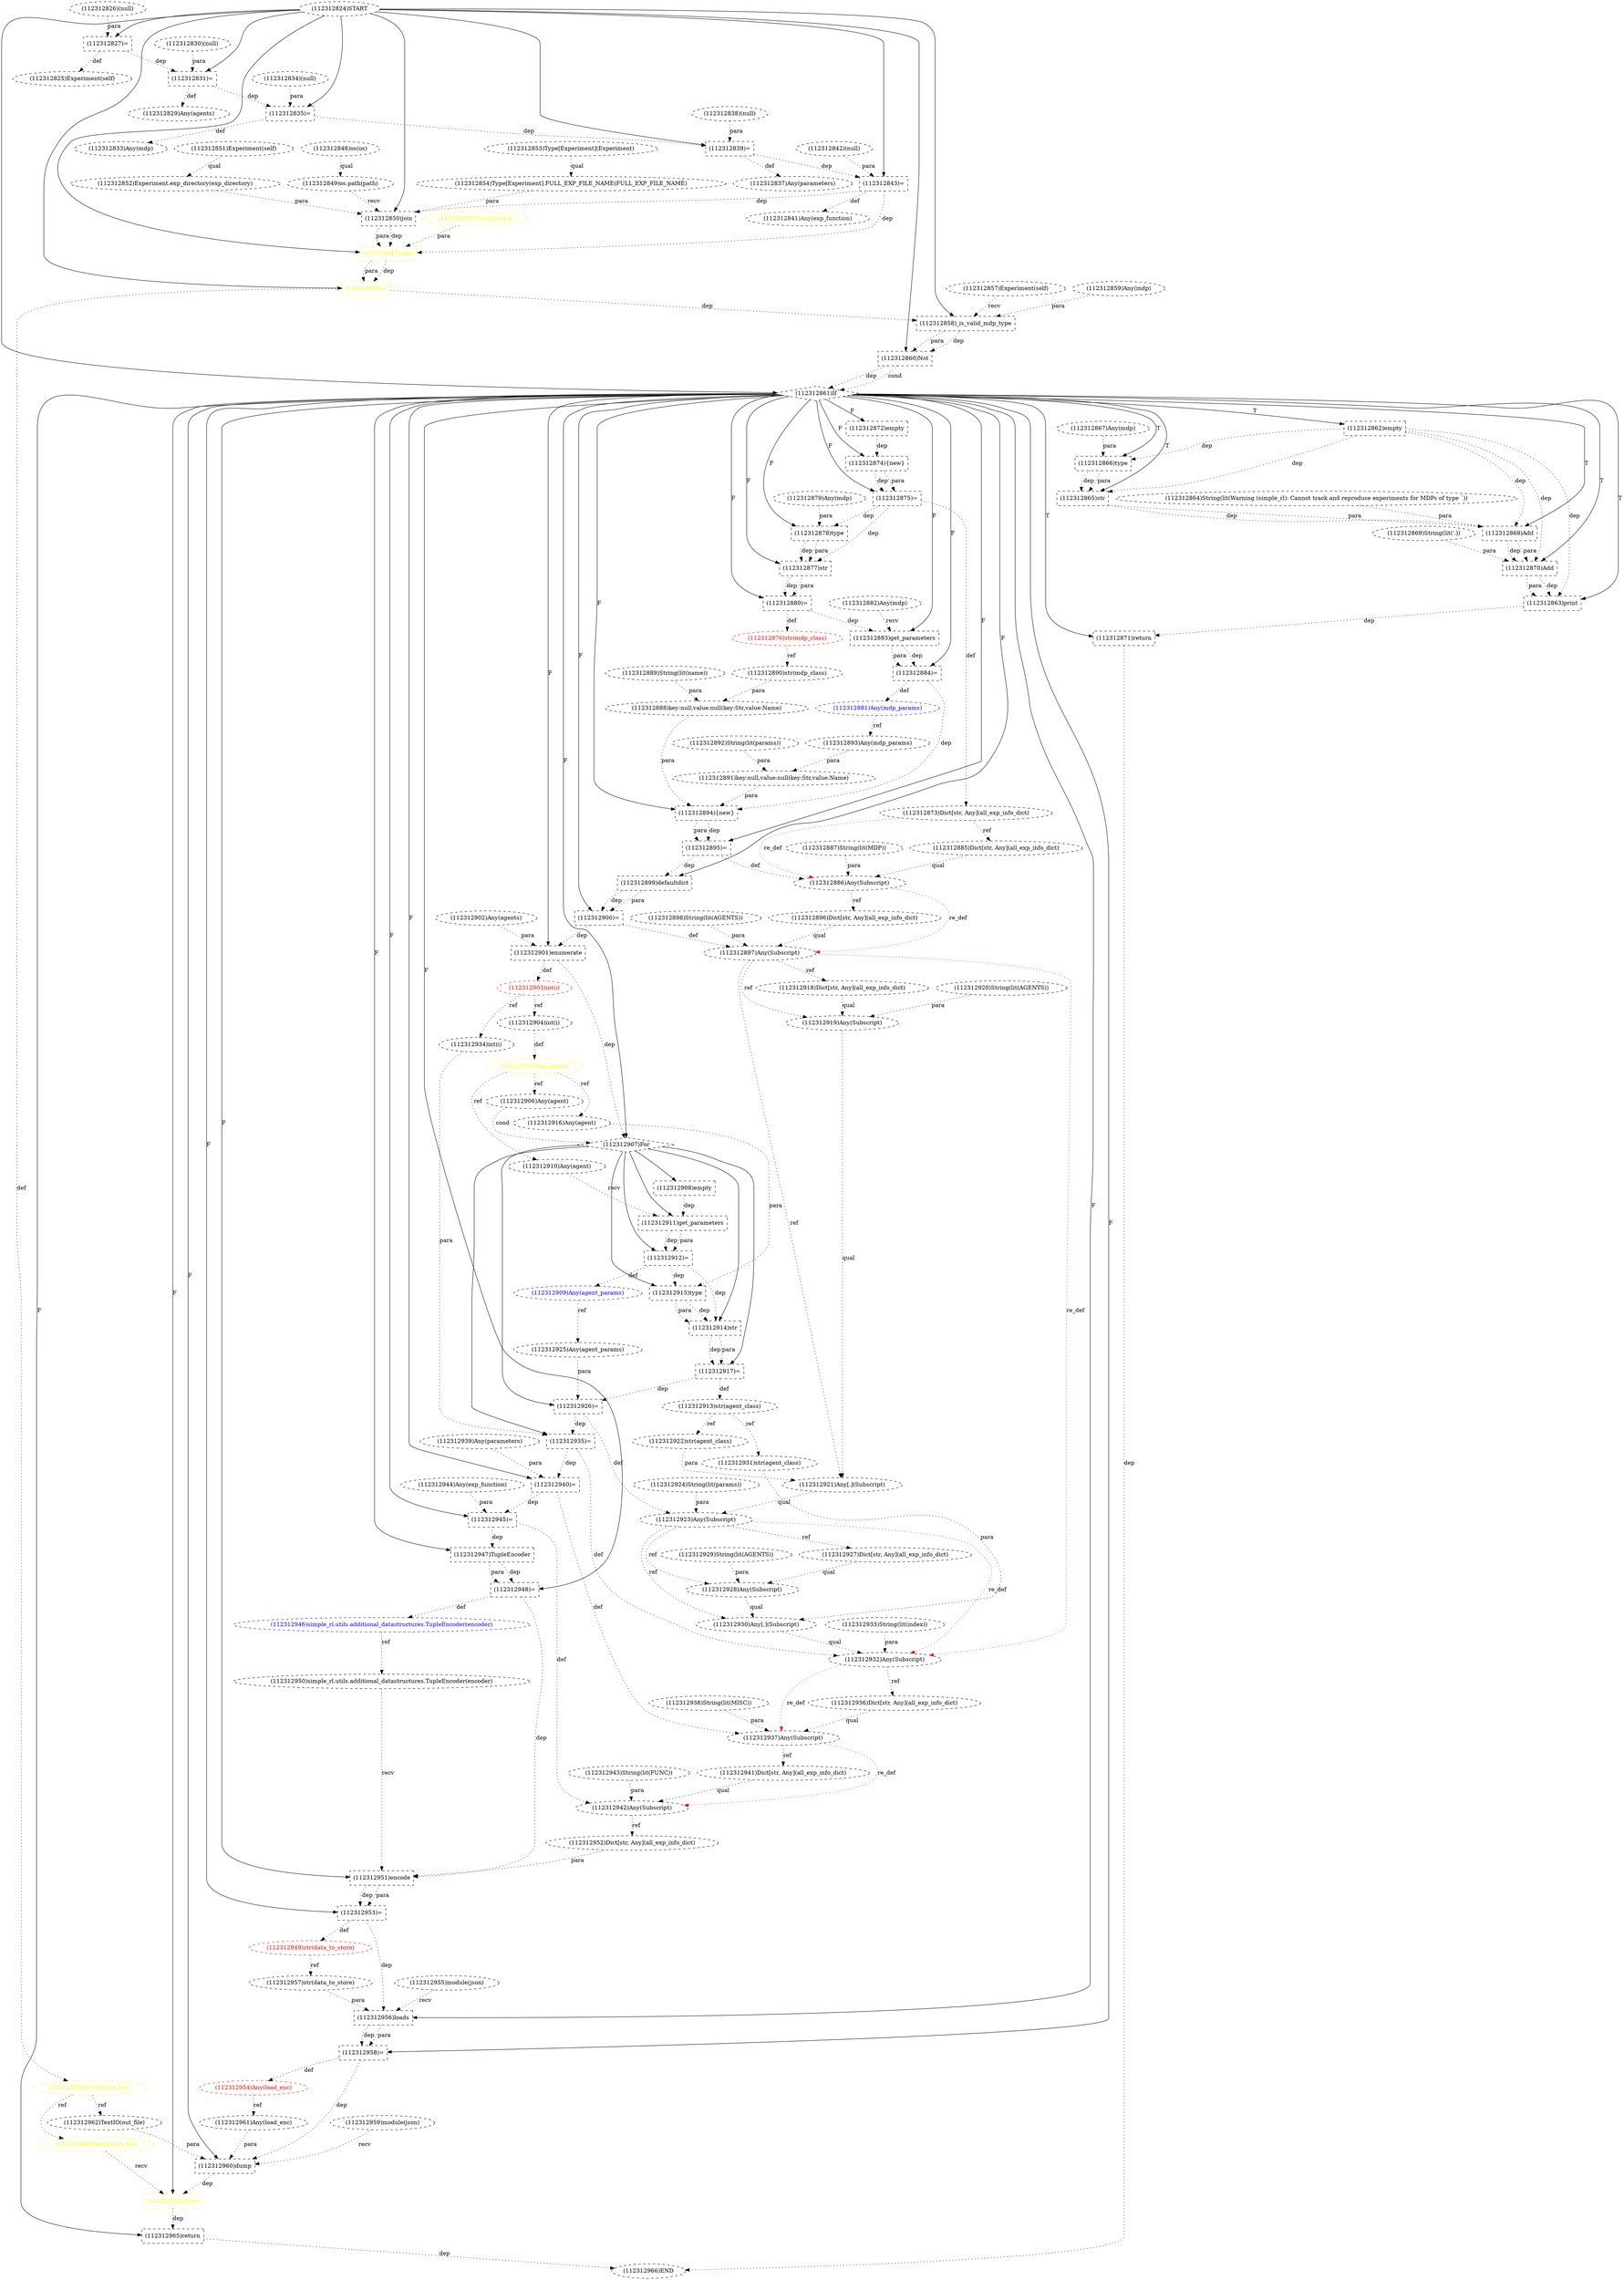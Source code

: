 digraph G {
1 [label="(112312870)Add" shape=box style=dashed]
2 [label="(112312878)type" shape=box style=dashed]
3 [label="(112312917)=" shape=box style=dashed]
4 [label="(112312958)=" shape=box style=dashed]
5 [label="(112312842)(null)" shape=ellipse style=dashed]
6 [label="(112312854)Type[Experiment].FULL_EXP_FILE_NAME(FULL_EXP_FILE_NAME)" shape=ellipse style=dashed]
7 [label="(112312957)str(data_to_store)" shape=ellipse style=dashed]
8 [label="(112312883)get_parameters" shape=box style=dashed]
9 [label="(112312952)Dict[str, Any](all_exp_info_dict)" shape=ellipse style=dashed]
10 [label="(112312830)(null)" shape=ellipse style=dashed]
11 [label="(112312895)=" shape=box style=dashed]
12 [label="(112312853)Type[Experiment](Experiment)" shape=ellipse style=dashed]
13 [label="(112312869)String(lit('.))" shape=ellipse style=dashed]
14 [label="(112312906)Any(agent)" shape=ellipse style=dashed]
15 [label="(112312935)=" shape=box style=dashed]
16 [label="(112312841)Any(exp_function)" shape=ellipse style=dashed]
17 [label="(112312911)get_parameters" shape=box style=dashed]
18 [label="(112312894){new}" shape=box style=dashed]
19 [label="(112312946)simple_rl.utils.additional_datastructures.TupleEncoder(encoder)" shape=ellipse style=dashed color=blue fontcolor=blue]
20 [label="(112312876)str(mdp_class)" shape=ellipse style=dashed color=red fontcolor=red]
21 [label="(112312901)enumerate" shape=box style=dashed]
22 [label="(112312843)=" shape=box style=dashed]
23 [label="(112312880)=" shape=box style=dashed]
24 [label="(112312920)String(lit(AGENTS))" shape=ellipse style=dashed]
25 [label="(112312940)=" shape=box style=dashed]
26 [label="(112312961)Any(load_enc)" shape=ellipse style=dashed]
27 [label="(112312956)loads" shape=box style=dashed]
28 [label="(112312903)int(i)" shape=ellipse style=dashed color=red fontcolor=red]
29 [label="(112312888)key:null,value:null(key:Str,value:Name)" shape=ellipse style=dashed]
30 [label="(112312927)Dict[str, Any](all_exp_info_dict)" shape=ellipse style=dashed]
31 [label="(112312847)open" shape=box style=dashed color=yellow fontcolor=yellow]
32 [label="(112312860)Not" shape=box style=dashed]
33 [label="(112312852)Experiment.exp_directory(exp_directory)" shape=ellipse style=dashed]
34 [label="(112312834)(null)" shape=ellipse style=dashed]
35 [label="(112312879)Any(mdp)" shape=ellipse style=dashed]
36 [label="(112312857)Experiment(self)" shape=ellipse style=dashed]
37 [label="(112312908)empty" shape=box style=dashed]
38 [label="(112312922)str(agent_class)" shape=ellipse style=dashed]
39 [label="(112312919)Any(Subscript)" shape=ellipse style=dashed]
40 [label="(112312963)TextIO(out_file)" shape=ellipse style=dashed color=yellow fontcolor=yellow]
41 [label="(112312827)=" shape=box style=dashed]
42 [label="(112312873)Dict[str, Any](all_exp_info_dict)" shape=ellipse style=dashed color=black fontcolor=black]
43 [label="(112312846)TextIO(out_file)" shape=ellipse style=dashed color=yellow fontcolor=yellow]
44 [label="(112312929)String(lit(AGENTS))" shape=ellipse style=dashed]
45 [label="(112312916)Any(agent)" shape=ellipse style=dashed]
46 [label="(112312867)Any(mdp)" shape=ellipse style=dashed]
47 [label="(112312936)Dict[str, Any](all_exp_info_dict)" shape=ellipse style=dashed]
48 [label="(112312826)(null)" shape=ellipse style=dashed]
49 [label="(112312871)return" shape=box style=dashed]
50 [label="(112312915)type" shape=box style=dashed]
51 [label="(112312849)os.path(path)" shape=ellipse style=dashed]
52 [label="(112312886)Any(Subscript)" shape=ellipse style=dashed]
53 [label="(112312898)String(lit(AGENTS))" shape=ellipse style=dashed]
54 [label="(112312928)Any(Subscript)" shape=ellipse style=dashed]
55 [label="(112312924)String(lit(params))" shape=ellipse style=dashed]
56 [label="(112312932)Any(Subscript)" shape=ellipse style=dashed]
57 [label="(112312863)print" shape=box style=dashed]
58 [label="(112312866)type" shape=box style=dashed]
59 [label="(112312884)=" shape=box style=dashed]
60 [label="(112312861)If" shape=diamond style=dashed]
61 [label="(112312931)str(agent_class)" shape=ellipse style=dashed]
62 [label="(112312892)String(lit(params))" shape=ellipse style=dashed]
63 [label="(112312921)Any[.](Subscript)" shape=ellipse style=dashed]
64 [label="(112312941)Dict[str, Any](all_exp_info_dict)" shape=ellipse style=dashed]
65 [label="(112312902)Any(agents)" shape=ellipse style=dashed]
66 [label="(112312937)Any(Subscript)" shape=ellipse style=dashed]
67 [label="(112312897)Any(Subscript)" shape=ellipse style=dashed]
68 [label="(112312953)=" shape=box style=dashed]
69 [label="(112312965)return" shape=box style=dashed]
70 [label="(112312868)Add" shape=box style=dashed]
71 [label="(112312933)String(lit(index))" shape=ellipse style=dashed]
72 [label="(112312950)simple_rl.utils.additional_datastructures.TupleEncoder(encoder)" shape=ellipse style=dashed]
73 [label="(112312900)=" shape=box style=dashed]
74 [label="(112312964)close" shape=box style=dashed color=yellow fontcolor=yellow]
75 [label="(112312909)Any(agent_params)" shape=ellipse style=dashed color=blue fontcolor=blue]
76 [label="(112312959)module(json)" shape=ellipse style=dashed]
77 [label="(112312954)Any(load_enc)" shape=ellipse style=dashed color=red fontcolor=red]
78 [label="(112312837)Any(parameters)" shape=ellipse style=dashed]
79 [label="(112312899)defaultdict" shape=box style=dashed]
80 [label="(112312923)Any(Subscript)" shape=ellipse style=dashed]
81 [label="(112312851)Experiment(self)" shape=ellipse style=dashed]
82 [label="(112312918)Dict[str, Any](all_exp_info_dict)" shape=ellipse style=dashed]
83 [label="(112312925)Any(agent_params)" shape=ellipse style=dashed]
84 [label="(112312907)For" shape=diamond style=dashed]
85 [label="(112312833)Any(mdp)" shape=ellipse style=dashed]
86 [label="(112312910)Any(agent)" shape=ellipse style=dashed]
87 [label="(112312862)empty" shape=box style=dashed]
88 [label="(112312887)String(lit(MDP))" shape=ellipse style=dashed]
89 [label="(112312930)Any[.](Subscript)" shape=ellipse style=dashed]
90 [label="(112312829)Any(agents)" shape=ellipse style=dashed]
91 [label="(112312848)os(os)" shape=ellipse style=dashed]
92 [label="(112312947)TupleEncoder" shape=box style=dashed]
93 [label="(112312838)(null)" shape=ellipse style=dashed]
94 [label="(112312872)empty" shape=box style=dashed]
95 [label="(112312856)=" shape=box style=dashed color=yellow fontcolor=yellow]
96 [label="(112312885)Dict[str, Any](all_exp_info_dict)" shape=ellipse style=dashed]
97 [label="(112312877)str" shape=box style=dashed]
98 [label="(112312824)START" style=dashed]
99 [label="(112312926)=" shape=box style=dashed]
100 [label="(112312855)String(lit(w))" shape=ellipse style=dashed color=yellow fontcolor=yellow]
101 [label="(112312882)Any(mdp)" shape=ellipse style=dashed]
102 [label="(112312948)=" shape=box style=dashed]
103 [label="(112312865)str" shape=box style=dashed]
104 [label="(112312893)Any(mdp_params)" shape=ellipse style=dashed]
105 [label="(112312944)Any(exp_function)" shape=ellipse style=dashed]
106 [label="(112312943)String(lit(FUNC))" shape=ellipse style=dashed]
107 [label="(112312949)str(data_to_store)" shape=ellipse style=dashed color=red fontcolor=red]
108 [label="(112312945)=" shape=box style=dashed]
109 [label="(112312839)=" shape=box style=dashed]
110 [label="(112312891)key:null,value:null(key:Str,value:Name)" shape=ellipse style=dashed]
111 [label="(112312825)Experiment(self)" shape=ellipse style=dashed]
112 [label="(112312859)Any(mdp)" shape=ellipse style=dashed]
113 [label="(112312966)END" style=dashed]
114 [label="(112312835)=" shape=box style=dashed]
115 [label="(112312864)String(lit(Warning (simple_rl): Cannot track and reproduce experiments for MDPs of type `))" shape=ellipse style=dashed]
116 [label="(112312896)Dict[str, Any](all_exp_info_dict)" shape=ellipse style=dashed]
117 [label="(112312942)Any(Subscript)" shape=ellipse style=dashed]
118 [label="(112312913)str(agent_class)" shape=ellipse style=dashed color=black fontcolor=black]
119 [label="(112312955)module(json)" shape=ellipse style=dashed]
120 [label="(112312905)Any(agent)" shape=ellipse style=dashed color=yellow fontcolor=yellow]
121 [label="(112312962)TextIO(out_file)" shape=ellipse style=dashed]
122 [label="(112312934)int(i)" shape=ellipse style=dashed]
123 [label="(112312904)int(i)" shape=ellipse style=dashed]
124 [label="(112312831)=" shape=box style=dashed]
125 [label="(112312938)String(lit(MISC))" shape=ellipse style=dashed]
126 [label="(112312914)str" shape=box style=dashed]
127 [label="(112312850)join" shape=box style=dashed]
128 [label="(112312858)_is_valid_mdp_type" shape=box style=dashed]
129 [label="(112312881)Any(mdp_params)" shape=ellipse style=dashed color=blue fontcolor=blue]
130 [label="(112312960)dump" shape=box style=dashed]
131 [label="(112312875)=" shape=box style=dashed]
132 [label="(112312889)String(lit(name))" shape=ellipse style=dashed]
133 [label="(112312939)Any(parameters)" shape=ellipse style=dashed]
134 [label="(112312874){new}" shape=box style=dashed]
135 [label="(112312951)encode" shape=box style=dashed]
136 [label="(112312890)str(mdp_class)" shape=ellipse style=dashed]
137 [label="(112312912)=" shape=box style=dashed]
60 -> 1 [label="T"];
70 -> 1 [label="dep" style=dotted];
70 -> 1 [label="para" style=dotted];
13 -> 1 [label="para" style=dotted];
87 -> 1 [label="dep" style=dotted];
60 -> 2 [label="F"];
35 -> 2 [label="para" style=dotted];
131 -> 2 [label="dep" style=dotted];
84 -> 3 [label="" style=solid];
126 -> 3 [label="dep" style=dotted];
126 -> 3 [label="para" style=dotted];
60 -> 4 [label="F"];
27 -> 4 [label="dep" style=dotted];
27 -> 4 [label="para" style=dotted];
12 -> 6 [label="qual" style=dotted];
107 -> 7 [label="ref" style=dotted];
60 -> 8 [label="F"];
101 -> 8 [label="recv" style=dotted];
23 -> 8 [label="dep" style=dotted];
117 -> 9 [label="ref" style=dotted];
60 -> 11 [label="F"];
18 -> 11 [label="dep" style=dotted];
18 -> 11 [label="para" style=dotted];
120 -> 14 [label="ref" style=dotted];
84 -> 15 [label="" style=solid];
122 -> 15 [label="para" style=dotted];
99 -> 15 [label="dep" style=dotted];
22 -> 16 [label="def" style=dotted];
84 -> 17 [label="" style=solid];
86 -> 17 [label="recv" style=dotted];
37 -> 17 [label="dep" style=dotted];
60 -> 18 [label="F"];
29 -> 18 [label="para" style=dotted];
110 -> 18 [label="para" style=dotted];
59 -> 18 [label="dep" style=dotted];
102 -> 19 [label="def" style=dotted];
23 -> 20 [label="def" style=dotted];
60 -> 21 [label="F"];
65 -> 21 [label="para" style=dotted];
73 -> 21 [label="dep" style=dotted];
98 -> 22 [label="" style=solid];
5 -> 22 [label="para" style=dotted];
109 -> 22 [label="dep" style=dotted];
60 -> 23 [label="F"];
97 -> 23 [label="dep" style=dotted];
97 -> 23 [label="para" style=dotted];
60 -> 25 [label="F"];
133 -> 25 [label="para" style=dotted];
15 -> 25 [label="dep" style=dotted];
77 -> 26 [label="ref" style=dotted];
60 -> 27 [label="F"];
119 -> 27 [label="recv" style=dotted];
7 -> 27 [label="para" style=dotted];
68 -> 27 [label="dep" style=dotted];
21 -> 28 [label="def" style=dotted];
132 -> 29 [label="para" style=dotted];
136 -> 29 [label="para" style=dotted];
80 -> 30 [label="ref" style=dotted];
98 -> 31 [label="" style=solid];
127 -> 31 [label="dep" style=dotted];
127 -> 31 [label="para" style=dotted];
100 -> 31 [label="para" style=dotted];
22 -> 31 [label="dep" style=dotted];
98 -> 32 [label="" style=solid];
128 -> 32 [label="dep" style=dotted];
128 -> 32 [label="para" style=dotted];
81 -> 33 [label="qual" style=dotted];
84 -> 37 [label="" style=solid];
118 -> 38 [label="ref" style=dotted];
82 -> 39 [label="qual" style=dotted];
24 -> 39 [label="para" style=dotted];
67 -> 39 [label="ref" style=dotted];
43 -> 40 [label="ref" style=dotted];
98 -> 41 [label="" style=solid];
48 -> 41 [label="para" style=dotted];
131 -> 42 [label="def" style=dotted];
95 -> 43 [label="def" style=dotted];
120 -> 45 [label="ref" style=dotted];
56 -> 47 [label="ref" style=dotted];
60 -> 49 [label="T"];
57 -> 49 [label="dep" style=dotted];
84 -> 50 [label="" style=solid];
45 -> 50 [label="para" style=dotted];
137 -> 50 [label="dep" style=dotted];
91 -> 51 [label="qual" style=dotted];
96 -> 52 [label="qual" style=dotted];
88 -> 52 [label="para" style=dotted];
11 -> 52 [label="def" style=dotted];
42 -> 52 [label="re_def" style=dotted color=red];
30 -> 54 [label="qual" style=dotted];
44 -> 54 [label="para" style=dotted];
80 -> 54 [label="ref" style=dotted];
89 -> 56 [label="qual" style=dotted];
71 -> 56 [label="para" style=dotted];
15 -> 56 [label="def" style=dotted];
80 -> 56 [label="re_def" style=dotted color=red];
67 -> 56 [label="re_def" style=dotted color=red];
60 -> 57 [label="T"];
1 -> 57 [label="dep" style=dotted];
1 -> 57 [label="para" style=dotted];
87 -> 57 [label="dep" style=dotted];
60 -> 58 [label="T"];
46 -> 58 [label="para" style=dotted];
87 -> 58 [label="dep" style=dotted];
60 -> 59 [label="F"];
8 -> 59 [label="dep" style=dotted];
8 -> 59 [label="para" style=dotted];
98 -> 60 [label="" style=solid];
32 -> 60 [label="dep" style=dotted];
32 -> 60 [label="cond" style=dotted];
118 -> 61 [label="ref" style=dotted];
39 -> 63 [label="qual" style=dotted];
38 -> 63 [label="para" style=dotted];
67 -> 63 [label="ref" style=dotted];
66 -> 64 [label="ref" style=dotted];
47 -> 66 [label="qual" style=dotted];
125 -> 66 [label="para" style=dotted];
25 -> 66 [label="def" style=dotted];
56 -> 66 [label="re_def" style=dotted color=red];
116 -> 67 [label="qual" style=dotted];
53 -> 67 [label="para" style=dotted];
73 -> 67 [label="def" style=dotted];
52 -> 67 [label="re_def" style=dotted color=red];
60 -> 68 [label="F"];
135 -> 68 [label="dep" style=dotted];
135 -> 68 [label="para" style=dotted];
60 -> 69 [label="F"];
74 -> 69 [label="dep" style=dotted];
60 -> 70 [label="T"];
115 -> 70 [label="para" style=dotted];
103 -> 70 [label="dep" style=dotted];
103 -> 70 [label="para" style=dotted];
87 -> 70 [label="dep" style=dotted];
19 -> 72 [label="ref" style=dotted];
60 -> 73 [label="F"];
79 -> 73 [label="dep" style=dotted];
79 -> 73 [label="para" style=dotted];
60 -> 74 [label="F"];
40 -> 74 [label="recv" style=dotted];
130 -> 74 [label="dep" style=dotted];
137 -> 75 [label="def" style=dotted];
4 -> 77 [label="def" style=dotted];
109 -> 78 [label="def" style=dotted];
60 -> 79 [label="F"];
11 -> 79 [label="dep" style=dotted];
63 -> 80 [label="qual" style=dotted];
55 -> 80 [label="para" style=dotted];
99 -> 80 [label="def" style=dotted];
67 -> 82 [label="ref" style=dotted];
75 -> 83 [label="ref" style=dotted];
60 -> 84 [label="F"];
21 -> 84 [label="dep" style=dotted];
14 -> 84 [label="cond" style=dotted];
114 -> 85 [label="def" style=dotted];
120 -> 86 [label="ref" style=dotted];
60 -> 87 [label="T"];
54 -> 89 [label="qual" style=dotted];
61 -> 89 [label="para" style=dotted];
80 -> 89 [label="ref" style=dotted];
124 -> 90 [label="def" style=dotted];
60 -> 92 [label="F"];
108 -> 92 [label="dep" style=dotted];
60 -> 94 [label="F"];
98 -> 95 [label="" style=solid];
31 -> 95 [label="dep" style=dotted];
31 -> 95 [label="para" style=dotted];
42 -> 96 [label="ref" style=dotted];
60 -> 97 [label="F"];
2 -> 97 [label="dep" style=dotted];
2 -> 97 [label="para" style=dotted];
131 -> 97 [label="dep" style=dotted];
84 -> 99 [label="" style=solid];
83 -> 99 [label="para" style=dotted];
3 -> 99 [label="dep" style=dotted];
60 -> 102 [label="F"];
92 -> 102 [label="dep" style=dotted];
92 -> 102 [label="para" style=dotted];
60 -> 103 [label="T"];
58 -> 103 [label="dep" style=dotted];
58 -> 103 [label="para" style=dotted];
87 -> 103 [label="dep" style=dotted];
129 -> 104 [label="ref" style=dotted];
68 -> 107 [label="def" style=dotted];
60 -> 108 [label="F"];
105 -> 108 [label="para" style=dotted];
25 -> 108 [label="dep" style=dotted];
98 -> 109 [label="" style=solid];
93 -> 109 [label="para" style=dotted];
114 -> 109 [label="dep" style=dotted];
62 -> 110 [label="para" style=dotted];
104 -> 110 [label="para" style=dotted];
41 -> 111 [label="def" style=dotted];
69 -> 113 [label="dep" style=dotted];
49 -> 113 [label="dep" style=dotted];
98 -> 114 [label="" style=solid];
34 -> 114 [label="para" style=dotted];
124 -> 114 [label="dep" style=dotted];
52 -> 116 [label="ref" style=dotted];
64 -> 117 [label="qual" style=dotted];
106 -> 117 [label="para" style=dotted];
108 -> 117 [label="def" style=dotted];
66 -> 117 [label="re_def" style=dotted color=red];
3 -> 118 [label="def" style=dotted];
123 -> 120 [label="def" style=dotted];
43 -> 121 [label="ref" style=dotted];
28 -> 122 [label="ref" style=dotted];
28 -> 123 [label="ref" style=dotted];
98 -> 124 [label="" style=solid];
10 -> 124 [label="para" style=dotted];
41 -> 124 [label="dep" style=dotted];
84 -> 126 [label="" style=solid];
50 -> 126 [label="dep" style=dotted];
50 -> 126 [label="para" style=dotted];
137 -> 126 [label="dep" style=dotted];
98 -> 127 [label="" style=solid];
51 -> 127 [label="recv" style=dotted];
33 -> 127 [label="para" style=dotted];
6 -> 127 [label="para" style=dotted];
22 -> 127 [label="dep" style=dotted];
98 -> 128 [label="" style=solid];
36 -> 128 [label="recv" style=dotted];
112 -> 128 [label="para" style=dotted];
95 -> 128 [label="dep" style=dotted];
59 -> 129 [label="def" style=dotted];
60 -> 130 [label="F"];
76 -> 130 [label="recv" style=dotted];
26 -> 130 [label="para" style=dotted];
121 -> 130 [label="para" style=dotted];
4 -> 130 [label="dep" style=dotted];
60 -> 131 [label="F"];
134 -> 131 [label="dep" style=dotted];
134 -> 131 [label="para" style=dotted];
60 -> 134 [label="F"];
94 -> 134 [label="dep" style=dotted];
60 -> 135 [label="F"];
72 -> 135 [label="recv" style=dotted];
9 -> 135 [label="para" style=dotted];
102 -> 135 [label="dep" style=dotted];
20 -> 136 [label="ref" style=dotted];
84 -> 137 [label="" style=solid];
17 -> 137 [label="dep" style=dotted];
17 -> 137 [label="para" style=dotted];
}